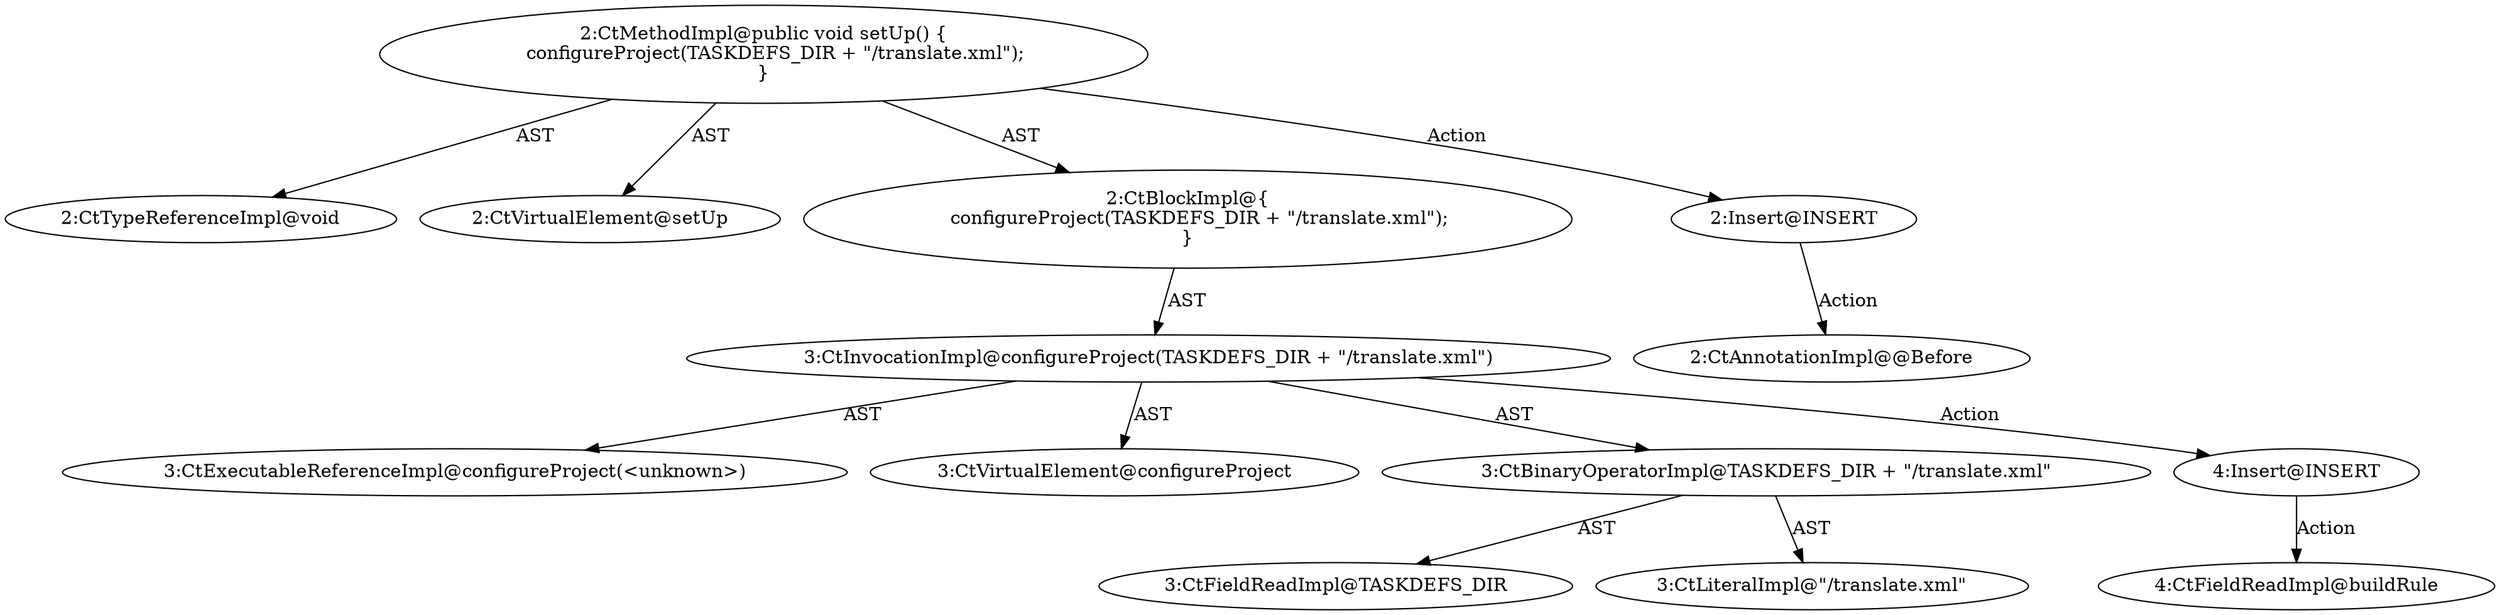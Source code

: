 digraph "setUp#?" {
0 [label="2:CtTypeReferenceImpl@void" shape=ellipse]
1 [label="2:CtVirtualElement@setUp" shape=ellipse]
2 [label="3:CtExecutableReferenceImpl@configureProject(<unknown>)" shape=ellipse]
3 [label="3:CtVirtualElement@configureProject" shape=ellipse]
4 [label="3:CtFieldReadImpl@TASKDEFS_DIR" shape=ellipse]
5 [label="3:CtLiteralImpl@\"/translate.xml\"" shape=ellipse]
6 [label="3:CtBinaryOperatorImpl@TASKDEFS_DIR + \"/translate.xml\"" shape=ellipse]
7 [label="3:CtInvocationImpl@configureProject(TASKDEFS_DIR + \"/translate.xml\")" shape=ellipse]
8 [label="2:CtBlockImpl@\{
    configureProject(TASKDEFS_DIR + \"/translate.xml\");
\}" shape=ellipse]
9 [label="2:CtMethodImpl@public void setUp() \{
    configureProject(TASKDEFS_DIR + \"/translate.xml\");
\}" shape=ellipse]
10 [label="2:Insert@INSERT" shape=ellipse]
11 [label="2:CtAnnotationImpl@@Before" shape=ellipse]
12 [label="4:Insert@INSERT" shape=ellipse]
13 [label="4:CtFieldReadImpl@buildRule" shape=ellipse]
6 -> 4 [label="AST"];
6 -> 5 [label="AST"];
7 -> 3 [label="AST"];
7 -> 2 [label="AST"];
7 -> 6 [label="AST"];
7 -> 12 [label="Action"];
8 -> 7 [label="AST"];
9 -> 1 [label="AST"];
9 -> 0 [label="AST"];
9 -> 8 [label="AST"];
9 -> 10 [label="Action"];
10 -> 11 [label="Action"];
12 -> 13 [label="Action"];
}
